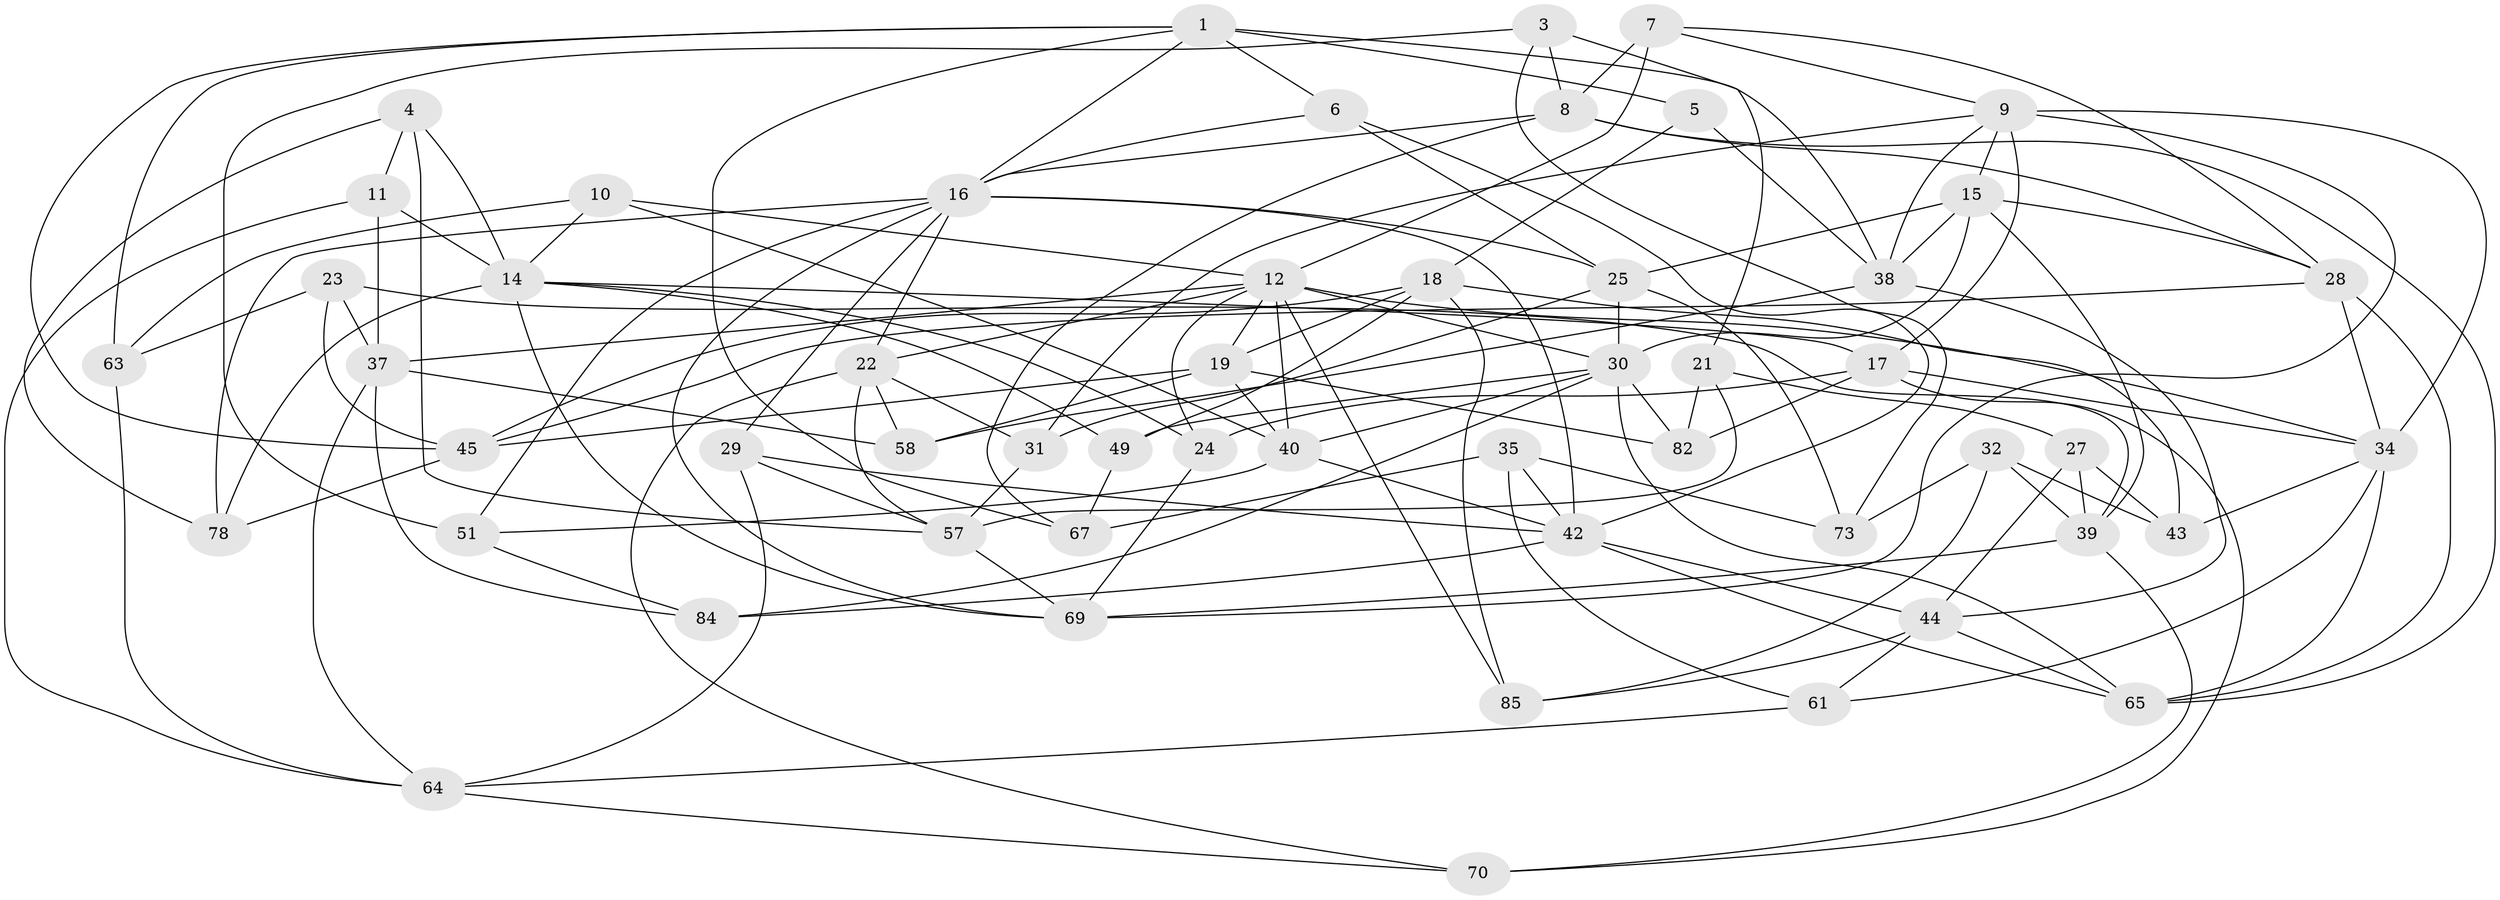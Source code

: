 // original degree distribution, {4: 1.0}
// Generated by graph-tools (version 1.1) at 2025/20/03/04/25 18:20:47]
// undirected, 54 vertices, 142 edges
graph export_dot {
graph [start="1"]
  node [color=gray90,style=filled];
  1 [super="+2+47"];
  3;
  4;
  5;
  6;
  7;
  8 [super="+68"];
  9 [super="+88+71"];
  10;
  11;
  12 [super="+13"];
  14 [super="+55+41"];
  15 [super="+33"];
  16 [super="+46+83"];
  17 [super="+26"];
  18 [super="+87"];
  19 [super="+20"];
  21;
  22 [super="+53"];
  23;
  24;
  25 [super="+50"];
  27;
  28 [super="+79"];
  29;
  30 [super="+62"];
  31;
  32;
  34 [super="+59+36"];
  35;
  37 [super="+81"];
  38 [super="+56"];
  39 [super="+86"];
  40 [super="+54"];
  42 [super="+48"];
  43;
  44 [super="+74"];
  45 [super="+66"];
  49;
  51;
  57 [super="+80"];
  58;
  61;
  63;
  64 [super="+75"];
  65 [super="+76"];
  67;
  69 [super="+77"];
  70;
  73;
  78;
  82;
  84;
  85;
  1 -- 16;
  1 -- 5 [weight=2];
  1 -- 45;
  1 -- 63;
  1 -- 67;
  1 -- 38;
  1 -- 6;
  3 -- 21;
  3 -- 8;
  3 -- 73;
  3 -- 51;
  4 -- 11;
  4 -- 78;
  4 -- 57;
  4 -- 14;
  5 -- 18;
  5 -- 38;
  6 -- 25;
  6 -- 16;
  6 -- 42;
  7 -- 8;
  7 -- 9;
  7 -- 28;
  7 -- 12;
  8 -- 65;
  8 -- 16;
  8 -- 67;
  8 -- 28;
  9 -- 17;
  9 -- 34 [weight=2];
  9 -- 31;
  9 -- 38;
  9 -- 15;
  9 -- 69;
  10 -- 63;
  10 -- 40;
  10 -- 14;
  10 -- 12;
  11 -- 14;
  11 -- 64;
  11 -- 37;
  12 -- 19;
  12 -- 85;
  12 -- 34;
  12 -- 22;
  12 -- 24;
  12 -- 30;
  12 -- 40;
  12 -- 37;
  14 -- 24;
  14 -- 78;
  14 -- 69;
  14 -- 17;
  14 -- 49;
  15 -- 28;
  15 -- 30;
  15 -- 25;
  15 -- 39;
  15 -- 38;
  16 -- 69;
  16 -- 51;
  16 -- 25;
  16 -- 29;
  16 -- 78;
  16 -- 22;
  16 -- 42;
  17 -- 24;
  17 -- 82;
  17 -- 70;
  17 -- 34;
  18 -- 85;
  18 -- 49;
  18 -- 19;
  18 -- 45;
  18 -- 43;
  19 -- 82;
  19 -- 58;
  19 -- 45;
  19 -- 40;
  21 -- 82;
  21 -- 27;
  21 -- 57;
  22 -- 70;
  22 -- 58;
  22 -- 57;
  22 -- 31;
  23 -- 45;
  23 -- 37;
  23 -- 63;
  23 -- 39;
  24 -- 69;
  25 -- 73;
  25 -- 30;
  25 -- 31;
  27 -- 39;
  27 -- 43;
  27 -- 44;
  28 -- 45;
  28 -- 34;
  28 -- 65;
  29 -- 42;
  29 -- 57;
  29 -- 64;
  30 -- 82;
  30 -- 49;
  30 -- 84;
  30 -- 65;
  30 -- 40;
  31 -- 57;
  32 -- 39;
  32 -- 73;
  32 -- 43;
  32 -- 85;
  34 -- 43;
  34 -- 61;
  34 -- 65;
  35 -- 73;
  35 -- 67;
  35 -- 61;
  35 -- 42;
  37 -- 84;
  37 -- 64;
  37 -- 58;
  38 -- 44;
  38 -- 58;
  39 -- 70;
  39 -- 69;
  40 -- 51;
  40 -- 42;
  42 -- 44;
  42 -- 65;
  42 -- 84;
  44 -- 85;
  44 -- 61;
  44 -- 65;
  45 -- 78;
  49 -- 67;
  51 -- 84;
  57 -- 69;
  61 -- 64;
  63 -- 64;
  64 -- 70;
}
